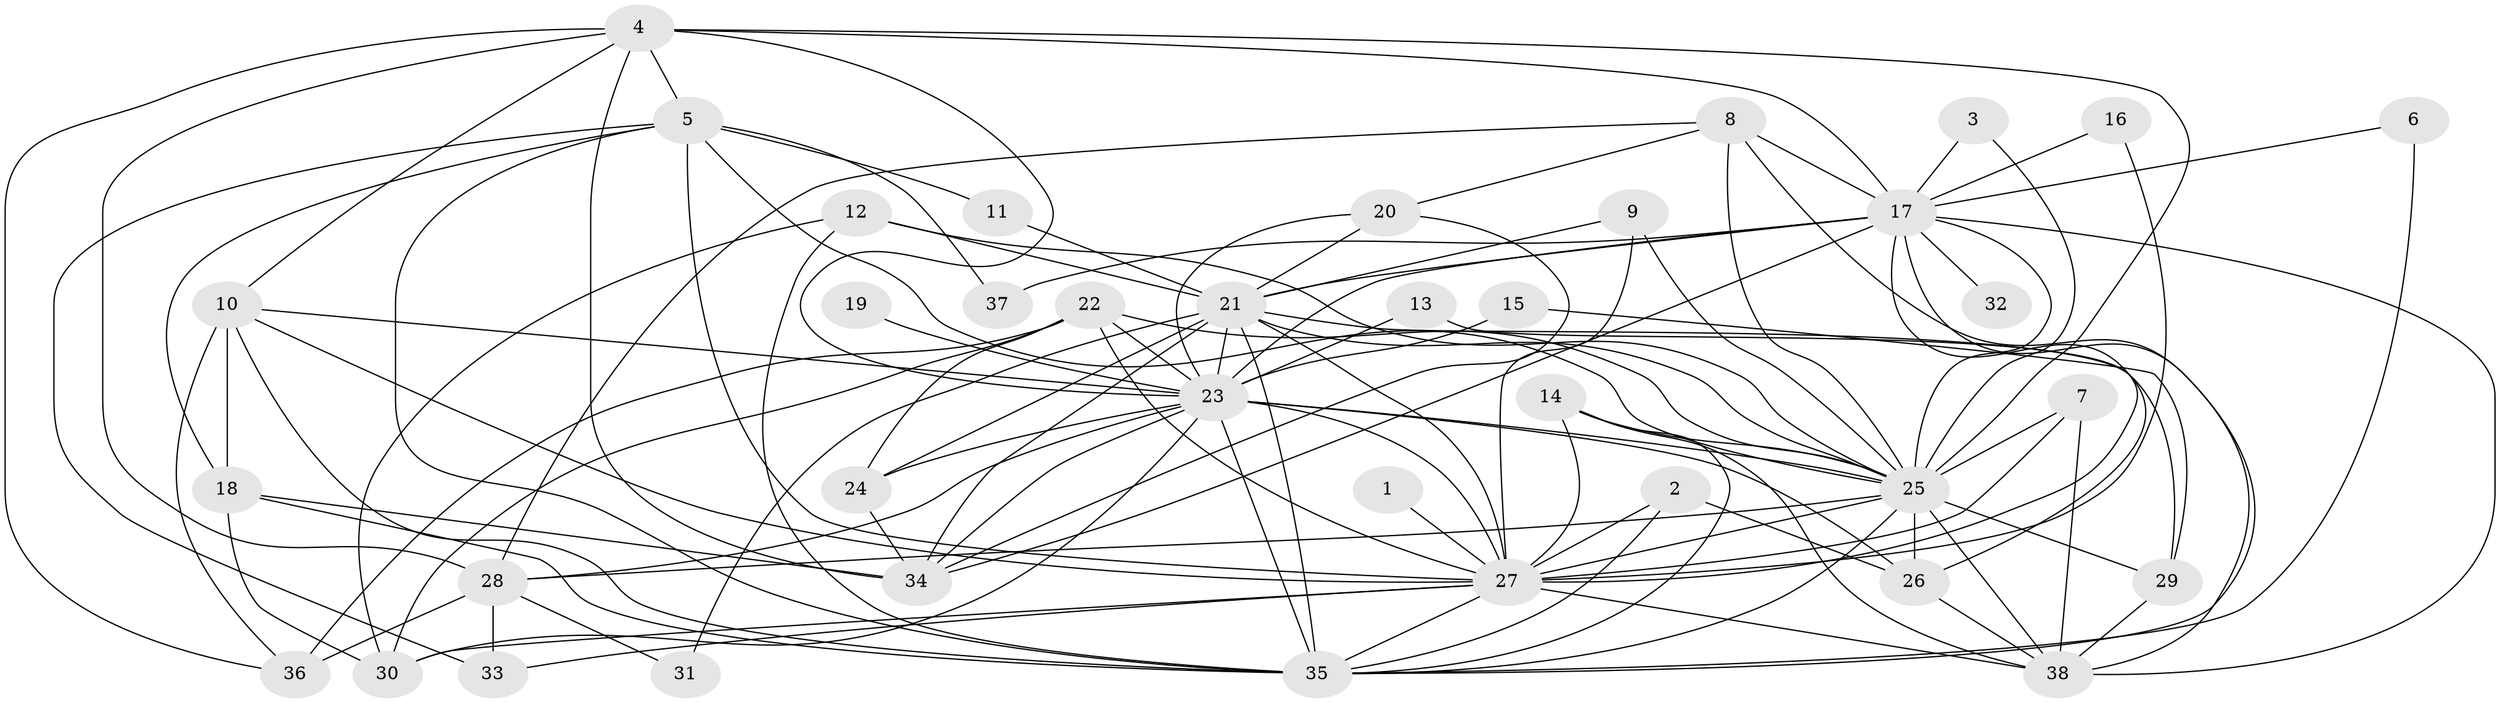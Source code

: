 // original degree distribution, {21: 0.010526315789473684, 16: 0.021052631578947368, 26: 0.010526315789473684, 19: 0.010526315789473684, 13: 0.021052631578947368, 15: 0.010526315789473684, 22: 0.010526315789473684, 20: 0.010526315789473684, 8: 0.021052631578947368, 2: 0.5473684210526316, 9: 0.010526315789473684, 3: 0.15789473684210525, 5: 0.05263157894736842, 6: 0.021052631578947368, 4: 0.07368421052631578, 10: 0.010526315789473684}
// Generated by graph-tools (version 1.1) at 2025/36/03/04/25 23:36:14]
// undirected, 38 vertices, 108 edges
graph export_dot {
  node [color=gray90,style=filled];
  1;
  2;
  3;
  4;
  5;
  6;
  7;
  8;
  9;
  10;
  11;
  12;
  13;
  14;
  15;
  16;
  17;
  18;
  19;
  20;
  21;
  22;
  23;
  24;
  25;
  26;
  27;
  28;
  29;
  30;
  31;
  32;
  33;
  34;
  35;
  36;
  37;
  38;
  1 -- 27 [weight=1.0];
  2 -- 26 [weight=1.0];
  2 -- 27 [weight=1.0];
  2 -- 35 [weight=1.0];
  3 -- 17 [weight=1.0];
  3 -- 25 [weight=1.0];
  4 -- 5 [weight=1.0];
  4 -- 10 [weight=1.0];
  4 -- 17 [weight=1.0];
  4 -- 23 [weight=1.0];
  4 -- 25 [weight=1.0];
  4 -- 28 [weight=1.0];
  4 -- 34 [weight=1.0];
  4 -- 36 [weight=1.0];
  5 -- 11 [weight=1.0];
  5 -- 18 [weight=1.0];
  5 -- 25 [weight=1.0];
  5 -- 27 [weight=2.0];
  5 -- 33 [weight=1.0];
  5 -- 35 [weight=1.0];
  5 -- 37 [weight=2.0];
  6 -- 17 [weight=1.0];
  6 -- 35 [weight=1.0];
  7 -- 25 [weight=1.0];
  7 -- 27 [weight=1.0];
  7 -- 38 [weight=1.0];
  8 -- 17 [weight=1.0];
  8 -- 20 [weight=1.0];
  8 -- 25 [weight=1.0];
  8 -- 28 [weight=1.0];
  8 -- 38 [weight=1.0];
  9 -- 21 [weight=1.0];
  9 -- 25 [weight=1.0];
  9 -- 27 [weight=1.0];
  10 -- 18 [weight=1.0];
  10 -- 23 [weight=1.0];
  10 -- 27 [weight=1.0];
  10 -- 35 [weight=1.0];
  10 -- 36 [weight=1.0];
  11 -- 21 [weight=1.0];
  12 -- 21 [weight=1.0];
  12 -- 25 [weight=1.0];
  12 -- 30 [weight=1.0];
  12 -- 35 [weight=2.0];
  13 -- 23 [weight=1.0];
  13 -- 26 [weight=1.0];
  14 -- 25 [weight=1.0];
  14 -- 27 [weight=1.0];
  14 -- 35 [weight=1.0];
  14 -- 38 [weight=1.0];
  15 -- 23 [weight=1.0];
  15 -- 29 [weight=1.0];
  16 -- 17 [weight=1.0];
  16 -- 27 [weight=1.0];
  17 -- 21 [weight=1.0];
  17 -- 23 [weight=4.0];
  17 -- 25 [weight=4.0];
  17 -- 27 [weight=1.0];
  17 -- 32 [weight=1.0];
  17 -- 34 [weight=1.0];
  17 -- 35 [weight=1.0];
  17 -- 37 [weight=1.0];
  17 -- 38 [weight=1.0];
  18 -- 30 [weight=1.0];
  18 -- 34 [weight=1.0];
  18 -- 35 [weight=1.0];
  19 -- 23 [weight=1.0];
  20 -- 21 [weight=1.0];
  20 -- 23 [weight=1.0];
  20 -- 34 [weight=1.0];
  21 -- 23 [weight=3.0];
  21 -- 24 [weight=1.0];
  21 -- 25 [weight=4.0];
  21 -- 27 [weight=1.0];
  21 -- 29 [weight=1.0];
  21 -- 31 [weight=1.0];
  21 -- 34 [weight=1.0];
  21 -- 35 [weight=3.0];
  22 -- 23 [weight=2.0];
  22 -- 24 [weight=1.0];
  22 -- 25 [weight=1.0];
  22 -- 27 [weight=1.0];
  22 -- 30 [weight=1.0];
  22 -- 36 [weight=1.0];
  23 -- 24 [weight=2.0];
  23 -- 25 [weight=10.0];
  23 -- 26 [weight=1.0];
  23 -- 27 [weight=3.0];
  23 -- 28 [weight=1.0];
  23 -- 30 [weight=1.0];
  23 -- 34 [weight=1.0];
  23 -- 35 [weight=3.0];
  24 -- 34 [weight=2.0];
  25 -- 26 [weight=1.0];
  25 -- 27 [weight=5.0];
  25 -- 28 [weight=1.0];
  25 -- 29 [weight=1.0];
  25 -- 35 [weight=4.0];
  25 -- 38 [weight=1.0];
  26 -- 38 [weight=1.0];
  27 -- 30 [weight=1.0];
  27 -- 33 [weight=1.0];
  27 -- 35 [weight=2.0];
  27 -- 38 [weight=1.0];
  28 -- 31 [weight=1.0];
  28 -- 33 [weight=1.0];
  28 -- 36 [weight=2.0];
  29 -- 38 [weight=1.0];
}
